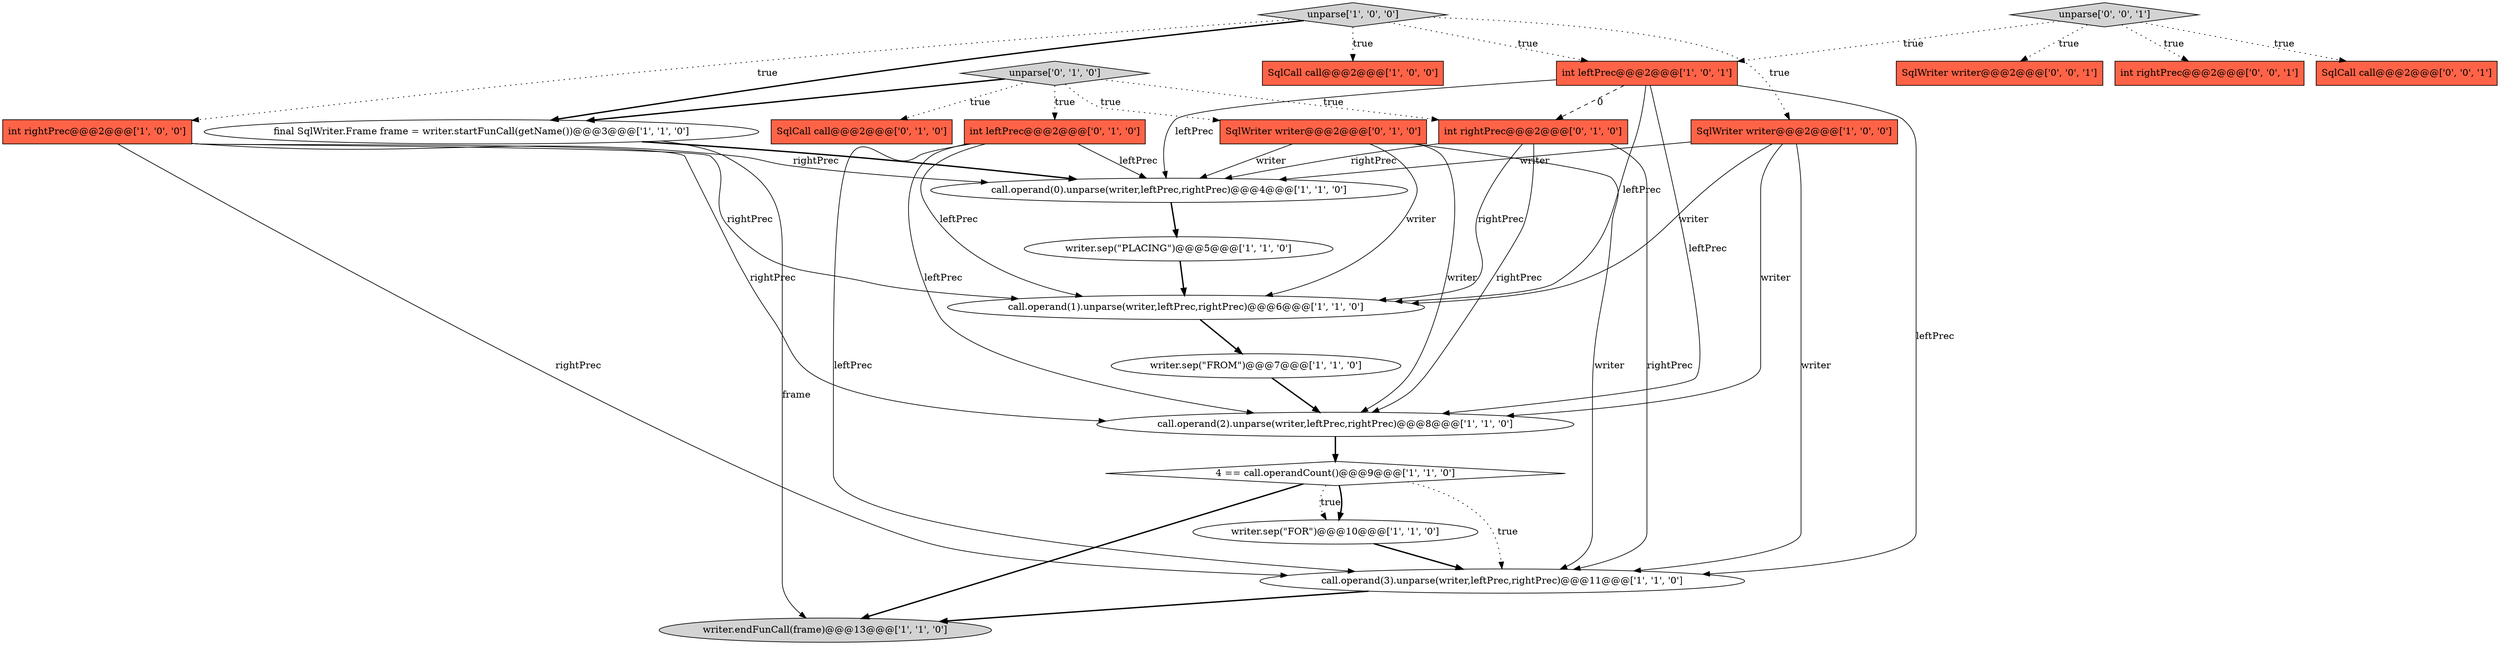 digraph {
14 [style = filled, label = "call.operand(2).unparse(writer,leftPrec,rightPrec)@@@8@@@['1', '1', '0']", fillcolor = white, shape = ellipse image = "AAA0AAABBB1BBB"];
12 [style = filled, label = "writer.sep(\"PLACING\")@@@5@@@['1', '1', '0']", fillcolor = white, shape = ellipse image = "AAA0AAABBB1BBB"];
22 [style = filled, label = "SqlWriter writer@@@2@@@['0', '0', '1']", fillcolor = tomato, shape = box image = "AAA0AAABBB3BBB"];
3 [style = filled, label = "unparse['1', '0', '0']", fillcolor = lightgray, shape = diamond image = "AAA0AAABBB1BBB"];
6 [style = filled, label = "writer.endFunCall(frame)@@@13@@@['1', '1', '0']", fillcolor = lightgray, shape = ellipse image = "AAA0AAABBB1BBB"];
1 [style = filled, label = "writer.sep(\"FOR\")@@@10@@@['1', '1', '0']", fillcolor = white, shape = ellipse image = "AAA0AAABBB1BBB"];
11 [style = filled, label = "int leftPrec@@@2@@@['1', '0', '1']", fillcolor = tomato, shape = box image = "AAA0AAABBB1BBB"];
20 [style = filled, label = "int rightPrec@@@2@@@['0', '0', '1']", fillcolor = tomato, shape = box image = "AAA0AAABBB3BBB"];
18 [style = filled, label = "SqlWriter writer@@@2@@@['0', '1', '0']", fillcolor = tomato, shape = box image = "AAA0AAABBB2BBB"];
17 [style = filled, label = "unparse['0', '1', '0']", fillcolor = lightgray, shape = diamond image = "AAA0AAABBB2BBB"];
16 [style = filled, label = "SqlCall call@@@2@@@['0', '1', '0']", fillcolor = tomato, shape = box image = "AAA0AAABBB2BBB"];
9 [style = filled, label = "call.operand(1).unparse(writer,leftPrec,rightPrec)@@@6@@@['1', '1', '0']", fillcolor = white, shape = ellipse image = "AAA0AAABBB1BBB"];
21 [style = filled, label = "unparse['0', '0', '1']", fillcolor = lightgray, shape = diamond image = "AAA0AAABBB3BBB"];
5 [style = filled, label = "4 == call.operandCount()@@@9@@@['1', '1', '0']", fillcolor = white, shape = diamond image = "AAA0AAABBB1BBB"];
4 [style = filled, label = "final SqlWriter.Frame frame = writer.startFunCall(getName())@@@3@@@['1', '1', '0']", fillcolor = white, shape = ellipse image = "AAA0AAABBB1BBB"];
8 [style = filled, label = "SqlCall call@@@2@@@['1', '0', '0']", fillcolor = tomato, shape = box image = "AAA0AAABBB1BBB"];
7 [style = filled, label = "call.operand(3).unparse(writer,leftPrec,rightPrec)@@@11@@@['1', '1', '0']", fillcolor = white, shape = ellipse image = "AAA0AAABBB1BBB"];
23 [style = filled, label = "SqlCall call@@@2@@@['0', '0', '1']", fillcolor = tomato, shape = box image = "AAA0AAABBB3BBB"];
2 [style = filled, label = "SqlWriter writer@@@2@@@['1', '0', '0']", fillcolor = tomato, shape = box image = "AAA0AAABBB1BBB"];
0 [style = filled, label = "writer.sep(\"FROM\")@@@7@@@['1', '1', '0']", fillcolor = white, shape = ellipse image = "AAA0AAABBB1BBB"];
10 [style = filled, label = "int rightPrec@@@2@@@['1', '0', '0']", fillcolor = tomato, shape = box image = "AAA0AAABBB1BBB"];
15 [style = filled, label = "int leftPrec@@@2@@@['0', '1', '0']", fillcolor = tomato, shape = box image = "AAA0AAABBB2BBB"];
13 [style = filled, label = "call.operand(0).unparse(writer,leftPrec,rightPrec)@@@4@@@['1', '1', '0']", fillcolor = white, shape = ellipse image = "AAA0AAABBB1BBB"];
19 [style = filled, label = "int rightPrec@@@2@@@['0', '1', '0']", fillcolor = tomato, shape = box image = "AAA1AAABBB2BBB"];
3->11 [style = dotted, label="true"];
19->14 [style = solid, label="rightPrec"];
18->7 [style = solid, label="writer"];
2->13 [style = solid, label="writer"];
11->14 [style = solid, label="leftPrec"];
21->20 [style = dotted, label="true"];
9->0 [style = bold, label=""];
2->7 [style = solid, label="writer"];
11->9 [style = solid, label="leftPrec"];
15->14 [style = solid, label="leftPrec"];
17->18 [style = dotted, label="true"];
15->7 [style = solid, label="leftPrec"];
21->11 [style = dotted, label="true"];
15->13 [style = solid, label="leftPrec"];
10->14 [style = solid, label="rightPrec"];
19->9 [style = solid, label="rightPrec"];
5->1 [style = dotted, label="true"];
4->13 [style = bold, label=""];
3->10 [style = dotted, label="true"];
19->13 [style = solid, label="rightPrec"];
21->22 [style = dotted, label="true"];
2->14 [style = solid, label="writer"];
2->9 [style = solid, label="writer"];
12->9 [style = bold, label=""];
1->7 [style = bold, label=""];
3->4 [style = bold, label=""];
17->16 [style = dotted, label="true"];
11->13 [style = solid, label="leftPrec"];
5->1 [style = bold, label=""];
0->14 [style = bold, label=""];
19->7 [style = solid, label="rightPrec"];
13->12 [style = bold, label=""];
10->9 [style = solid, label="rightPrec"];
5->6 [style = bold, label=""];
17->15 [style = dotted, label="true"];
18->13 [style = solid, label="writer"];
11->19 [style = dashed, label="0"];
5->7 [style = dotted, label="true"];
21->23 [style = dotted, label="true"];
7->6 [style = bold, label=""];
17->19 [style = dotted, label="true"];
10->13 [style = solid, label="rightPrec"];
15->9 [style = solid, label="leftPrec"];
18->9 [style = solid, label="writer"];
4->6 [style = solid, label="frame"];
3->8 [style = dotted, label="true"];
17->4 [style = bold, label=""];
18->14 [style = solid, label="writer"];
3->2 [style = dotted, label="true"];
10->7 [style = solid, label="rightPrec"];
14->5 [style = bold, label=""];
11->7 [style = solid, label="leftPrec"];
}
